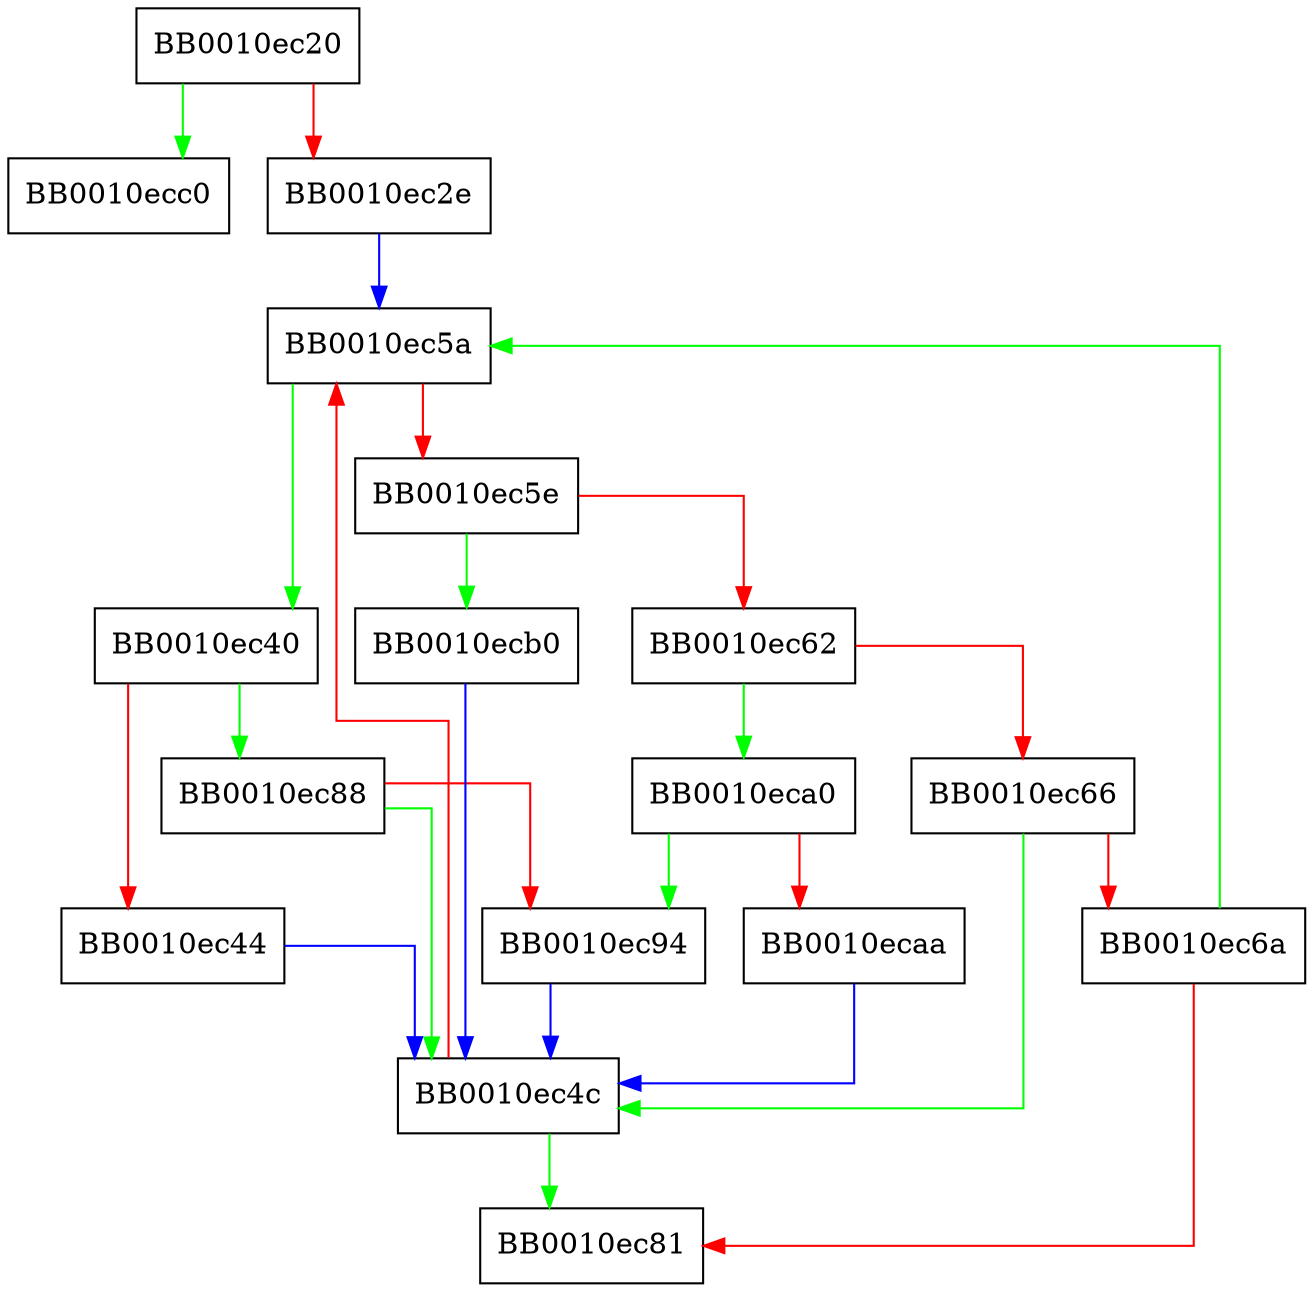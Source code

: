 digraph FUN_0010ec20 {
  node [shape="box"];
  graph [splines=ortho];
  BB0010ec20 -> BB0010ecc0 [color="green"];
  BB0010ec20 -> BB0010ec2e [color="red"];
  BB0010ec2e -> BB0010ec5a [color="blue"];
  BB0010ec40 -> BB0010ec88 [color="green"];
  BB0010ec40 -> BB0010ec44 [color="red"];
  BB0010ec44 -> BB0010ec4c [color="blue"];
  BB0010ec4c -> BB0010ec81 [color="green"];
  BB0010ec4c -> BB0010ec5a [color="red"];
  BB0010ec5a -> BB0010ec40 [color="green"];
  BB0010ec5a -> BB0010ec5e [color="red"];
  BB0010ec5e -> BB0010ecb0 [color="green"];
  BB0010ec5e -> BB0010ec62 [color="red"];
  BB0010ec62 -> BB0010eca0 [color="green"];
  BB0010ec62 -> BB0010ec66 [color="red"];
  BB0010ec66 -> BB0010ec4c [color="green"];
  BB0010ec66 -> BB0010ec6a [color="red"];
  BB0010ec6a -> BB0010ec5a [color="green"];
  BB0010ec6a -> BB0010ec81 [color="red"];
  BB0010ec88 -> BB0010ec4c [color="green"];
  BB0010ec88 -> BB0010ec94 [color="red"];
  BB0010ec94 -> BB0010ec4c [color="blue"];
  BB0010eca0 -> BB0010ec94 [color="green"];
  BB0010eca0 -> BB0010ecaa [color="red"];
  BB0010ecaa -> BB0010ec4c [color="blue"];
  BB0010ecb0 -> BB0010ec4c [color="blue"];
}